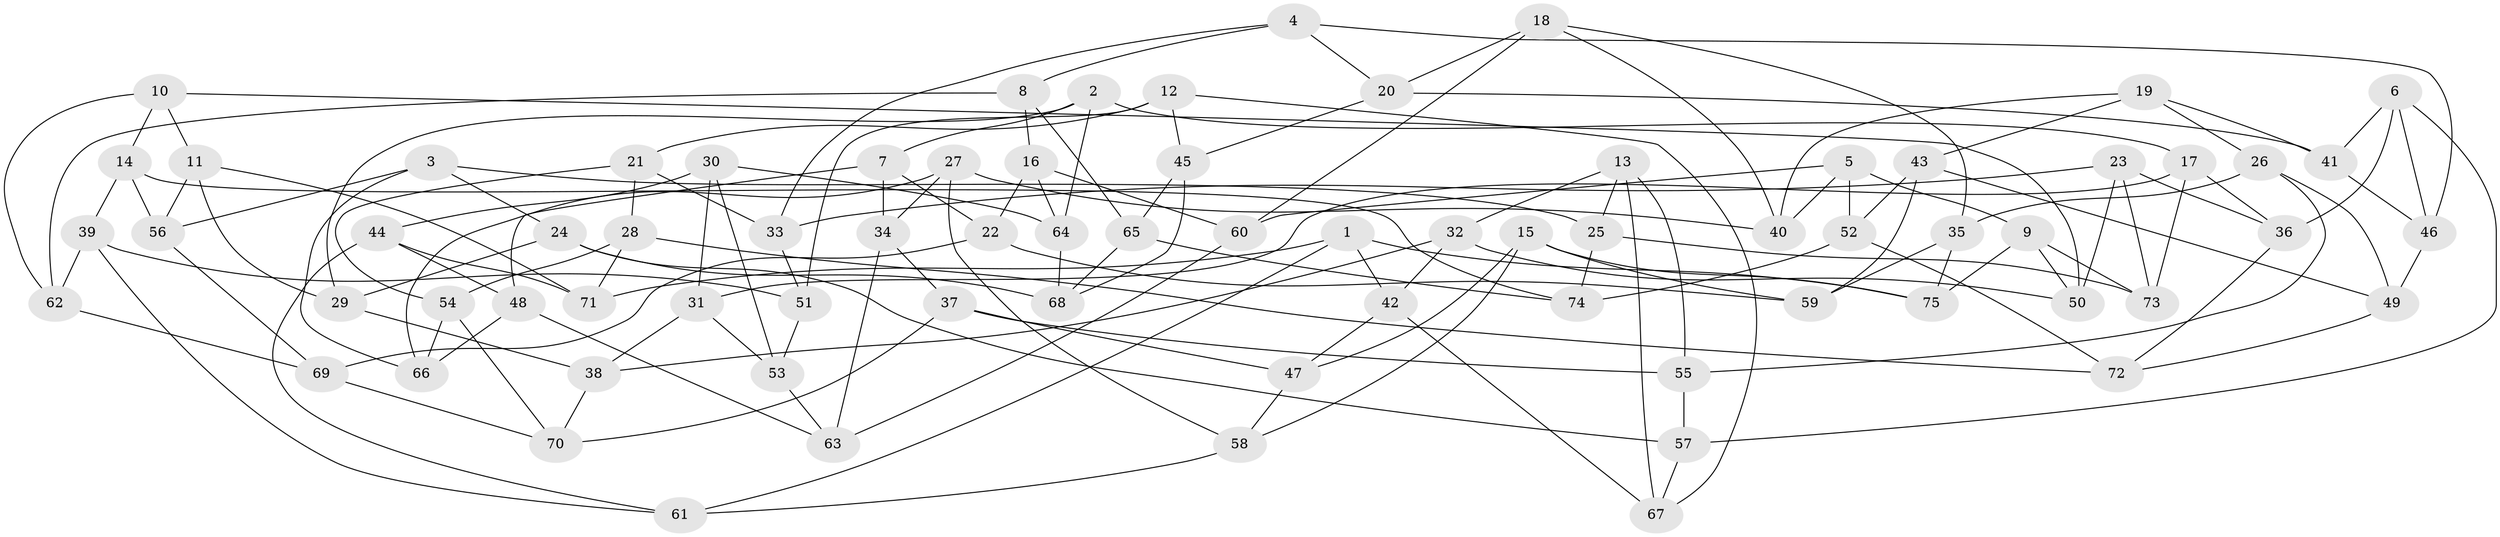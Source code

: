// Generated by graph-tools (version 1.1) at 2025/03/03/09/25 03:03:03]
// undirected, 75 vertices, 150 edges
graph export_dot {
graph [start="1"]
  node [color=gray90,style=filled];
  1;
  2;
  3;
  4;
  5;
  6;
  7;
  8;
  9;
  10;
  11;
  12;
  13;
  14;
  15;
  16;
  17;
  18;
  19;
  20;
  21;
  22;
  23;
  24;
  25;
  26;
  27;
  28;
  29;
  30;
  31;
  32;
  33;
  34;
  35;
  36;
  37;
  38;
  39;
  40;
  41;
  42;
  43;
  44;
  45;
  46;
  47;
  48;
  49;
  50;
  51;
  52;
  53;
  54;
  55;
  56;
  57;
  58;
  59;
  60;
  61;
  62;
  63;
  64;
  65;
  66;
  67;
  68;
  69;
  70;
  71;
  72;
  73;
  74;
  75;
  1 -- 71;
  1 -- 42;
  1 -- 61;
  1 -- 75;
  2 -- 64;
  2 -- 29;
  2 -- 17;
  2 -- 7;
  3 -- 25;
  3 -- 24;
  3 -- 56;
  3 -- 66;
  4 -- 33;
  4 -- 20;
  4 -- 46;
  4 -- 8;
  5 -- 9;
  5 -- 60;
  5 -- 40;
  5 -- 52;
  6 -- 36;
  6 -- 57;
  6 -- 46;
  6 -- 41;
  7 -- 48;
  7 -- 34;
  7 -- 22;
  8 -- 65;
  8 -- 62;
  8 -- 16;
  9 -- 75;
  9 -- 73;
  9 -- 50;
  10 -- 14;
  10 -- 62;
  10 -- 50;
  10 -- 11;
  11 -- 56;
  11 -- 71;
  11 -- 29;
  12 -- 21;
  12 -- 45;
  12 -- 51;
  12 -- 67;
  13 -- 67;
  13 -- 25;
  13 -- 55;
  13 -- 32;
  14 -- 39;
  14 -- 56;
  14 -- 74;
  15 -- 58;
  15 -- 75;
  15 -- 47;
  15 -- 59;
  16 -- 64;
  16 -- 60;
  16 -- 22;
  17 -- 36;
  17 -- 31;
  17 -- 73;
  18 -- 60;
  18 -- 40;
  18 -- 35;
  18 -- 20;
  19 -- 41;
  19 -- 43;
  19 -- 40;
  19 -- 26;
  20 -- 45;
  20 -- 41;
  21 -- 28;
  21 -- 33;
  21 -- 54;
  22 -- 69;
  22 -- 59;
  23 -- 33;
  23 -- 73;
  23 -- 50;
  23 -- 36;
  24 -- 29;
  24 -- 57;
  24 -- 68;
  25 -- 74;
  25 -- 73;
  26 -- 55;
  26 -- 35;
  26 -- 49;
  27 -- 58;
  27 -- 40;
  27 -- 34;
  27 -- 66;
  28 -- 71;
  28 -- 54;
  28 -- 72;
  29 -- 38;
  30 -- 31;
  30 -- 64;
  30 -- 53;
  30 -- 44;
  31 -- 53;
  31 -- 38;
  32 -- 42;
  32 -- 50;
  32 -- 38;
  33 -- 51;
  34 -- 63;
  34 -- 37;
  35 -- 59;
  35 -- 75;
  36 -- 72;
  37 -- 70;
  37 -- 47;
  37 -- 55;
  38 -- 70;
  39 -- 61;
  39 -- 62;
  39 -- 51;
  41 -- 46;
  42 -- 47;
  42 -- 67;
  43 -- 59;
  43 -- 52;
  43 -- 49;
  44 -- 71;
  44 -- 48;
  44 -- 61;
  45 -- 68;
  45 -- 65;
  46 -- 49;
  47 -- 58;
  48 -- 63;
  48 -- 66;
  49 -- 72;
  51 -- 53;
  52 -- 72;
  52 -- 74;
  53 -- 63;
  54 -- 70;
  54 -- 66;
  55 -- 57;
  56 -- 69;
  57 -- 67;
  58 -- 61;
  60 -- 63;
  62 -- 69;
  64 -- 68;
  65 -- 68;
  65 -- 74;
  69 -- 70;
}
